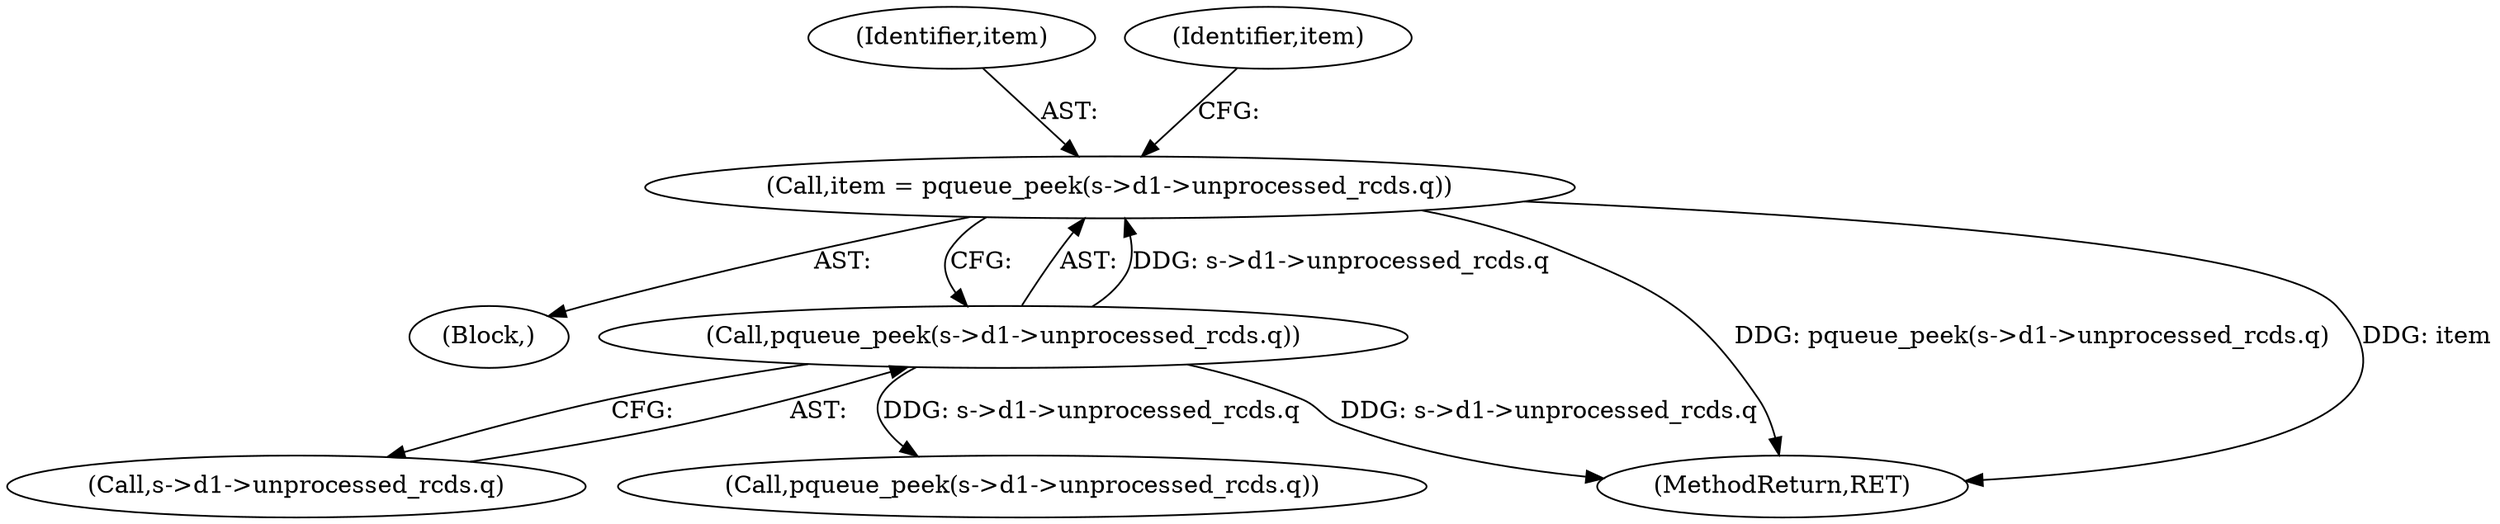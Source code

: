 digraph "0_openssl_103b171d8fc282ef435f8de9afbf7782e312961f_1@pointer" {
"1000108" [label="(Call,item = pqueue_peek(s->d1->unprocessed_rcds.q))"];
"1000110" [label="(Call,pqueue_peek(s->d1->unprocessed_rcds.q))"];
"1000111" [label="(Call,s->d1->unprocessed_rcds.q)"];
"1000109" [label="(Identifier,item)"];
"1000110" [label="(Call,pqueue_peek(s->d1->unprocessed_rcds.q))"];
"1000106" [label="(Block,)"];
"1000119" [label="(Identifier,item)"];
"1000138" [label="(Call,pqueue_peek(s->d1->unprocessed_rcds.q))"];
"1000108" [label="(Call,item = pqueue_peek(s->d1->unprocessed_rcds.q))"];
"1000200" [label="(MethodReturn,RET)"];
"1000108" -> "1000106"  [label="AST: "];
"1000108" -> "1000110"  [label="CFG: "];
"1000109" -> "1000108"  [label="AST: "];
"1000110" -> "1000108"  [label="AST: "];
"1000119" -> "1000108"  [label="CFG: "];
"1000108" -> "1000200"  [label="DDG: pqueue_peek(s->d1->unprocessed_rcds.q)"];
"1000108" -> "1000200"  [label="DDG: item"];
"1000110" -> "1000108"  [label="DDG: s->d1->unprocessed_rcds.q"];
"1000110" -> "1000111"  [label="CFG: "];
"1000111" -> "1000110"  [label="AST: "];
"1000110" -> "1000200"  [label="DDG: s->d1->unprocessed_rcds.q"];
"1000110" -> "1000138"  [label="DDG: s->d1->unprocessed_rcds.q"];
}
